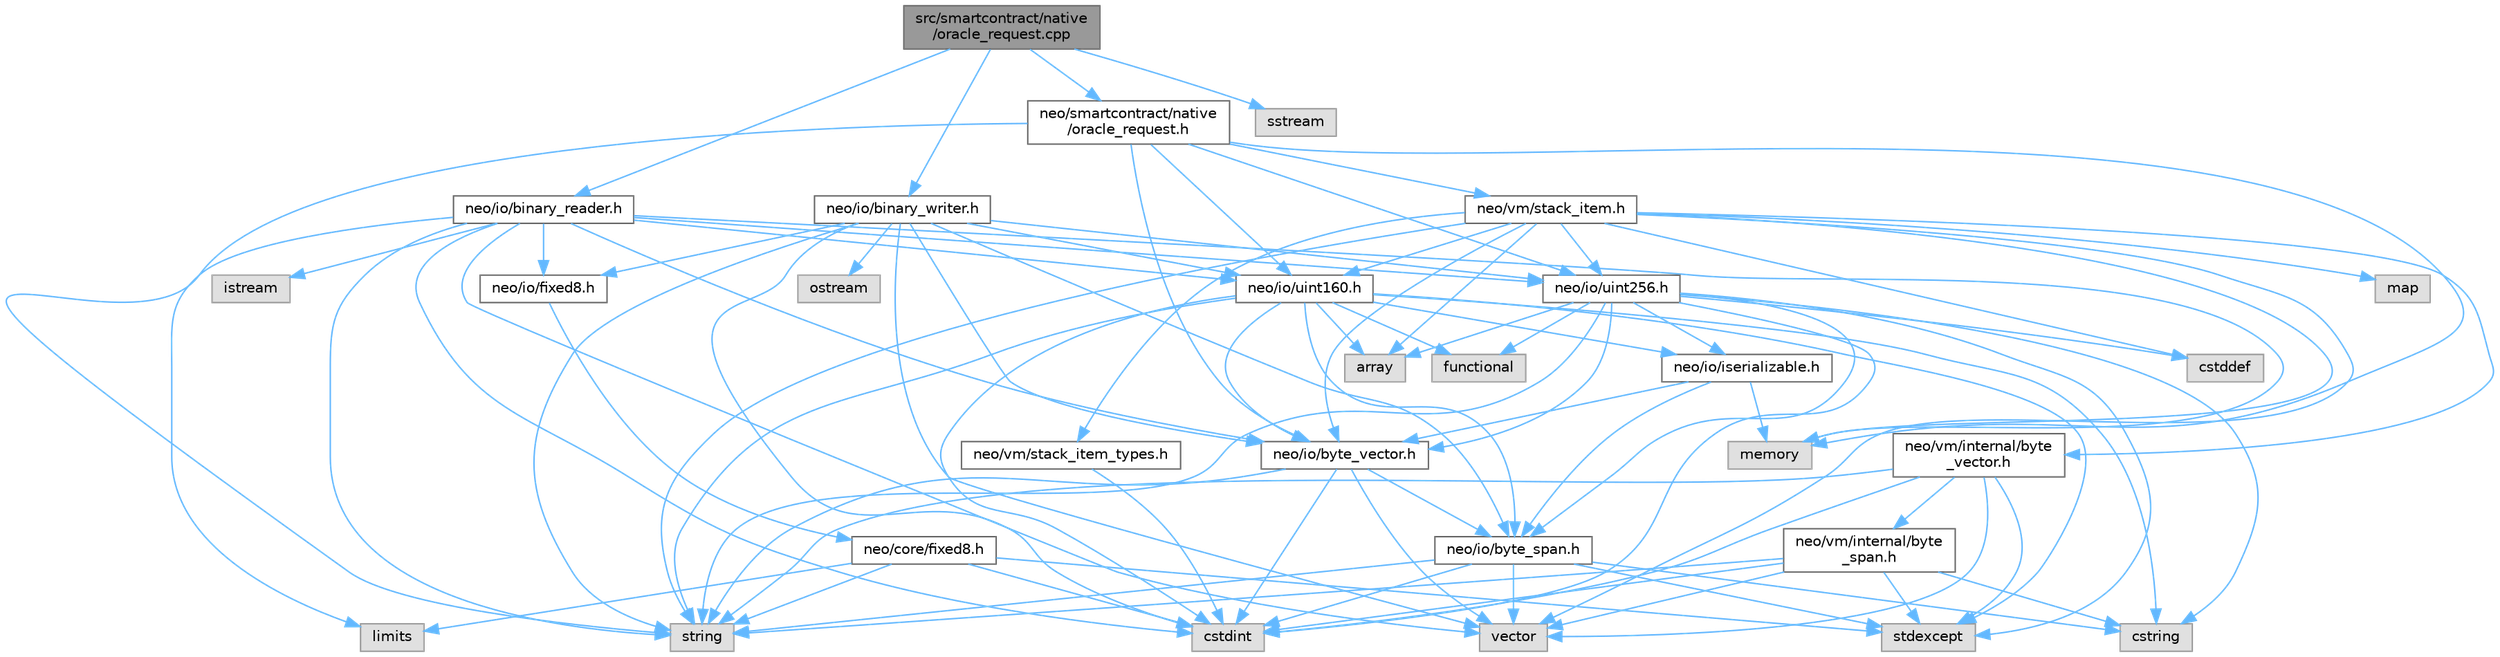 digraph "src/smartcontract/native/oracle_request.cpp"
{
 // LATEX_PDF_SIZE
  bgcolor="transparent";
  edge [fontname=Helvetica,fontsize=10,labelfontname=Helvetica,labelfontsize=10];
  node [fontname=Helvetica,fontsize=10,shape=box,height=0.2,width=0.4];
  Node1 [id="Node000001",label="src/smartcontract/native\l/oracle_request.cpp",height=0.2,width=0.4,color="gray40", fillcolor="grey60", style="filled", fontcolor="black",tooltip=" "];
  Node1 -> Node2 [id="edge88_Node000001_Node000002",color="steelblue1",style="solid",tooltip=" "];
  Node2 [id="Node000002",label="neo/io/binary_reader.h",height=0.2,width=0.4,color="grey40", fillcolor="white", style="filled",URL="$binary__reader_8h.html",tooltip=" "];
  Node2 -> Node3 [id="edge89_Node000002_Node000003",color="steelblue1",style="solid",tooltip=" "];
  Node3 [id="Node000003",label="neo/io/byte_vector.h",height=0.2,width=0.4,color="grey40", fillcolor="white", style="filled",URL="$io_2byte__vector_8h.html",tooltip=" "];
  Node3 -> Node4 [id="edge90_Node000003_Node000004",color="steelblue1",style="solid",tooltip=" "];
  Node4 [id="Node000004",label="neo/io/byte_span.h",height=0.2,width=0.4,color="grey40", fillcolor="white", style="filled",URL="$io_2byte__span_8h.html",tooltip=" "];
  Node4 -> Node5 [id="edge91_Node000004_Node000005",color="steelblue1",style="solid",tooltip=" "];
  Node5 [id="Node000005",label="cstdint",height=0.2,width=0.4,color="grey60", fillcolor="#E0E0E0", style="filled",tooltip=" "];
  Node4 -> Node6 [id="edge92_Node000004_Node000006",color="steelblue1",style="solid",tooltip=" "];
  Node6 [id="Node000006",label="cstring",height=0.2,width=0.4,color="grey60", fillcolor="#E0E0E0", style="filled",tooltip=" "];
  Node4 -> Node7 [id="edge93_Node000004_Node000007",color="steelblue1",style="solid",tooltip=" "];
  Node7 [id="Node000007",label="stdexcept",height=0.2,width=0.4,color="grey60", fillcolor="#E0E0E0", style="filled",tooltip=" "];
  Node4 -> Node8 [id="edge94_Node000004_Node000008",color="steelblue1",style="solid",tooltip=" "];
  Node8 [id="Node000008",label="string",height=0.2,width=0.4,color="grey60", fillcolor="#E0E0E0", style="filled",tooltip=" "];
  Node4 -> Node9 [id="edge95_Node000004_Node000009",color="steelblue1",style="solid",tooltip=" "];
  Node9 [id="Node000009",label="vector",height=0.2,width=0.4,color="grey60", fillcolor="#E0E0E0", style="filled",tooltip=" "];
  Node3 -> Node5 [id="edge96_Node000003_Node000005",color="steelblue1",style="solid",tooltip=" "];
  Node3 -> Node8 [id="edge97_Node000003_Node000008",color="steelblue1",style="solid",tooltip=" "];
  Node3 -> Node9 [id="edge98_Node000003_Node000009",color="steelblue1",style="solid",tooltip=" "];
  Node2 -> Node10 [id="edge99_Node000002_Node000010",color="steelblue1",style="solid",tooltip=" "];
  Node10 [id="Node000010",label="neo/io/fixed8.h",height=0.2,width=0.4,color="grey40", fillcolor="white", style="filled",URL="$io_2fixed8_8h.html",tooltip=" "];
  Node10 -> Node11 [id="edge100_Node000010_Node000011",color="steelblue1",style="solid",tooltip=" "];
  Node11 [id="Node000011",label="neo/core/fixed8.h",height=0.2,width=0.4,color="grey40", fillcolor="white", style="filled",URL="$core_2fixed8_8h.html",tooltip=" "];
  Node11 -> Node5 [id="edge101_Node000011_Node000005",color="steelblue1",style="solid",tooltip=" "];
  Node11 -> Node12 [id="edge102_Node000011_Node000012",color="steelblue1",style="solid",tooltip=" "];
  Node12 [id="Node000012",label="limits",height=0.2,width=0.4,color="grey60", fillcolor="#E0E0E0", style="filled",tooltip=" "];
  Node11 -> Node7 [id="edge103_Node000011_Node000007",color="steelblue1",style="solid",tooltip=" "];
  Node11 -> Node8 [id="edge104_Node000011_Node000008",color="steelblue1",style="solid",tooltip=" "];
  Node2 -> Node13 [id="edge105_Node000002_Node000013",color="steelblue1",style="solid",tooltip=" "];
  Node13 [id="Node000013",label="neo/io/uint160.h",height=0.2,width=0.4,color="grey40", fillcolor="white", style="filled",URL="$uint160_8h.html",tooltip=" "];
  Node13 -> Node4 [id="edge106_Node000013_Node000004",color="steelblue1",style="solid",tooltip=" "];
  Node13 -> Node3 [id="edge107_Node000013_Node000003",color="steelblue1",style="solid",tooltip=" "];
  Node13 -> Node14 [id="edge108_Node000013_Node000014",color="steelblue1",style="solid",tooltip=" "];
  Node14 [id="Node000014",label="neo/io/iserializable.h",height=0.2,width=0.4,color="grey40", fillcolor="white", style="filled",URL="$iserializable_8h.html",tooltip=" "];
  Node14 -> Node4 [id="edge109_Node000014_Node000004",color="steelblue1",style="solid",tooltip=" "];
  Node14 -> Node3 [id="edge110_Node000014_Node000003",color="steelblue1",style="solid",tooltip=" "];
  Node14 -> Node15 [id="edge111_Node000014_Node000015",color="steelblue1",style="solid",tooltip=" "];
  Node15 [id="Node000015",label="memory",height=0.2,width=0.4,color="grey60", fillcolor="#E0E0E0", style="filled",tooltip=" "];
  Node13 -> Node16 [id="edge112_Node000013_Node000016",color="steelblue1",style="solid",tooltip=" "];
  Node16 [id="Node000016",label="array",height=0.2,width=0.4,color="grey60", fillcolor="#E0E0E0", style="filled",tooltip=" "];
  Node13 -> Node5 [id="edge113_Node000013_Node000005",color="steelblue1",style="solid",tooltip=" "];
  Node13 -> Node6 [id="edge114_Node000013_Node000006",color="steelblue1",style="solid",tooltip=" "];
  Node13 -> Node17 [id="edge115_Node000013_Node000017",color="steelblue1",style="solid",tooltip=" "];
  Node17 [id="Node000017",label="functional",height=0.2,width=0.4,color="grey60", fillcolor="#E0E0E0", style="filled",tooltip=" "];
  Node13 -> Node7 [id="edge116_Node000013_Node000007",color="steelblue1",style="solid",tooltip=" "];
  Node13 -> Node8 [id="edge117_Node000013_Node000008",color="steelblue1",style="solid",tooltip=" "];
  Node2 -> Node18 [id="edge118_Node000002_Node000018",color="steelblue1",style="solid",tooltip=" "];
  Node18 [id="Node000018",label="neo/io/uint256.h",height=0.2,width=0.4,color="grey40", fillcolor="white", style="filled",URL="$uint256_8h.html",tooltip=" "];
  Node18 -> Node4 [id="edge119_Node000018_Node000004",color="steelblue1",style="solid",tooltip=" "];
  Node18 -> Node3 [id="edge120_Node000018_Node000003",color="steelblue1",style="solid",tooltip=" "];
  Node18 -> Node14 [id="edge121_Node000018_Node000014",color="steelblue1",style="solid",tooltip=" "];
  Node18 -> Node16 [id="edge122_Node000018_Node000016",color="steelblue1",style="solid",tooltip=" "];
  Node18 -> Node19 [id="edge123_Node000018_Node000019",color="steelblue1",style="solid",tooltip=" "];
  Node19 [id="Node000019",label="cstddef",height=0.2,width=0.4,color="grey60", fillcolor="#E0E0E0", style="filled",tooltip=" "];
  Node18 -> Node5 [id="edge124_Node000018_Node000005",color="steelblue1",style="solid",tooltip=" "];
  Node18 -> Node6 [id="edge125_Node000018_Node000006",color="steelblue1",style="solid",tooltip=" "];
  Node18 -> Node17 [id="edge126_Node000018_Node000017",color="steelblue1",style="solid",tooltip=" "];
  Node18 -> Node7 [id="edge127_Node000018_Node000007",color="steelblue1",style="solid",tooltip=" "];
  Node18 -> Node8 [id="edge128_Node000018_Node000008",color="steelblue1",style="solid",tooltip=" "];
  Node2 -> Node5 [id="edge129_Node000002_Node000005",color="steelblue1",style="solid",tooltip=" "];
  Node2 -> Node20 [id="edge130_Node000002_Node000020",color="steelblue1",style="solid",tooltip=" "];
  Node20 [id="Node000020",label="istream",height=0.2,width=0.4,color="grey60", fillcolor="#E0E0E0", style="filled",tooltip=" "];
  Node2 -> Node12 [id="edge131_Node000002_Node000012",color="steelblue1",style="solid",tooltip=" "];
  Node2 -> Node15 [id="edge132_Node000002_Node000015",color="steelblue1",style="solid",tooltip=" "];
  Node2 -> Node8 [id="edge133_Node000002_Node000008",color="steelblue1",style="solid",tooltip=" "];
  Node2 -> Node9 [id="edge134_Node000002_Node000009",color="steelblue1",style="solid",tooltip=" "];
  Node1 -> Node21 [id="edge135_Node000001_Node000021",color="steelblue1",style="solid",tooltip=" "];
  Node21 [id="Node000021",label="neo/io/binary_writer.h",height=0.2,width=0.4,color="grey40", fillcolor="white", style="filled",URL="$binary__writer_8h.html",tooltip=" "];
  Node21 -> Node4 [id="edge136_Node000021_Node000004",color="steelblue1",style="solid",tooltip=" "];
  Node21 -> Node3 [id="edge137_Node000021_Node000003",color="steelblue1",style="solid",tooltip=" "];
  Node21 -> Node10 [id="edge138_Node000021_Node000010",color="steelblue1",style="solid",tooltip=" "];
  Node21 -> Node13 [id="edge139_Node000021_Node000013",color="steelblue1",style="solid",tooltip=" "];
  Node21 -> Node18 [id="edge140_Node000021_Node000018",color="steelblue1",style="solid",tooltip=" "];
  Node21 -> Node5 [id="edge141_Node000021_Node000005",color="steelblue1",style="solid",tooltip=" "];
  Node21 -> Node22 [id="edge142_Node000021_Node000022",color="steelblue1",style="solid",tooltip=" "];
  Node22 [id="Node000022",label="ostream",height=0.2,width=0.4,color="grey60", fillcolor="#E0E0E0", style="filled",tooltip=" "];
  Node21 -> Node8 [id="edge143_Node000021_Node000008",color="steelblue1",style="solid",tooltip=" "];
  Node21 -> Node9 [id="edge144_Node000021_Node000009",color="steelblue1",style="solid",tooltip=" "];
  Node1 -> Node23 [id="edge145_Node000001_Node000023",color="steelblue1",style="solid",tooltip=" "];
  Node23 [id="Node000023",label="neo/smartcontract/native\l/oracle_request.h",height=0.2,width=0.4,color="grey40", fillcolor="white", style="filled",URL="$oracle__request_8h.html",tooltip=" "];
  Node23 -> Node3 [id="edge146_Node000023_Node000003",color="steelblue1",style="solid",tooltip=" "];
  Node23 -> Node13 [id="edge147_Node000023_Node000013",color="steelblue1",style="solid",tooltip=" "];
  Node23 -> Node18 [id="edge148_Node000023_Node000018",color="steelblue1",style="solid",tooltip=" "];
  Node23 -> Node24 [id="edge149_Node000023_Node000024",color="steelblue1",style="solid",tooltip=" "];
  Node24 [id="Node000024",label="neo/vm/stack_item.h",height=0.2,width=0.4,color="grey40", fillcolor="white", style="filled",URL="$stack__item_8h.html",tooltip=" "];
  Node24 -> Node3 [id="edge150_Node000024_Node000003",color="steelblue1",style="solid",tooltip=" "];
  Node24 -> Node13 [id="edge151_Node000024_Node000013",color="steelblue1",style="solid",tooltip=" "];
  Node24 -> Node18 [id="edge152_Node000024_Node000018",color="steelblue1",style="solid",tooltip=" "];
  Node24 -> Node25 [id="edge153_Node000024_Node000025",color="steelblue1",style="solid",tooltip=" "];
  Node25 [id="Node000025",label="neo/vm/internal/byte\l_vector.h",height=0.2,width=0.4,color="grey40", fillcolor="white", style="filled",URL="$vm_2internal_2byte__vector_8h.html",tooltip=" "];
  Node25 -> Node26 [id="edge154_Node000025_Node000026",color="steelblue1",style="solid",tooltip=" "];
  Node26 [id="Node000026",label="neo/vm/internal/byte\l_span.h",height=0.2,width=0.4,color="grey40", fillcolor="white", style="filled",URL="$vm_2internal_2byte__span_8h.html",tooltip=" "];
  Node26 -> Node5 [id="edge155_Node000026_Node000005",color="steelblue1",style="solid",tooltip=" "];
  Node26 -> Node6 [id="edge156_Node000026_Node000006",color="steelblue1",style="solid",tooltip=" "];
  Node26 -> Node7 [id="edge157_Node000026_Node000007",color="steelblue1",style="solid",tooltip=" "];
  Node26 -> Node8 [id="edge158_Node000026_Node000008",color="steelblue1",style="solid",tooltip=" "];
  Node26 -> Node9 [id="edge159_Node000026_Node000009",color="steelblue1",style="solid",tooltip=" "];
  Node25 -> Node5 [id="edge160_Node000025_Node000005",color="steelblue1",style="solid",tooltip=" "];
  Node25 -> Node7 [id="edge161_Node000025_Node000007",color="steelblue1",style="solid",tooltip=" "];
  Node25 -> Node8 [id="edge162_Node000025_Node000008",color="steelblue1",style="solid",tooltip=" "];
  Node25 -> Node9 [id="edge163_Node000025_Node000009",color="steelblue1",style="solid",tooltip=" "];
  Node24 -> Node27 [id="edge164_Node000024_Node000027",color="steelblue1",style="solid",tooltip=" "];
  Node27 [id="Node000027",label="neo/vm/stack_item_types.h",height=0.2,width=0.4,color="grey40", fillcolor="white", style="filled",URL="$stack__item__types_8h.html",tooltip=" "];
  Node27 -> Node5 [id="edge165_Node000027_Node000005",color="steelblue1",style="solid",tooltip=" "];
  Node24 -> Node16 [id="edge166_Node000024_Node000016",color="steelblue1",style="solid",tooltip=" "];
  Node24 -> Node19 [id="edge167_Node000024_Node000019",color="steelblue1",style="solid",tooltip=" "];
  Node24 -> Node28 [id="edge168_Node000024_Node000028",color="steelblue1",style="solid",tooltip=" "];
  Node28 [id="Node000028",label="map",height=0.2,width=0.4,color="grey60", fillcolor="#E0E0E0", style="filled",tooltip=" "];
  Node24 -> Node15 [id="edge169_Node000024_Node000015",color="steelblue1",style="solid",tooltip=" "];
  Node24 -> Node8 [id="edge170_Node000024_Node000008",color="steelblue1",style="solid",tooltip=" "];
  Node24 -> Node9 [id="edge171_Node000024_Node000009",color="steelblue1",style="solid",tooltip=" "];
  Node23 -> Node15 [id="edge172_Node000023_Node000015",color="steelblue1",style="solid",tooltip=" "];
  Node23 -> Node8 [id="edge173_Node000023_Node000008",color="steelblue1",style="solid",tooltip=" "];
  Node1 -> Node29 [id="edge174_Node000001_Node000029",color="steelblue1",style="solid",tooltip=" "];
  Node29 [id="Node000029",label="sstream",height=0.2,width=0.4,color="grey60", fillcolor="#E0E0E0", style="filled",tooltip=" "];
}
